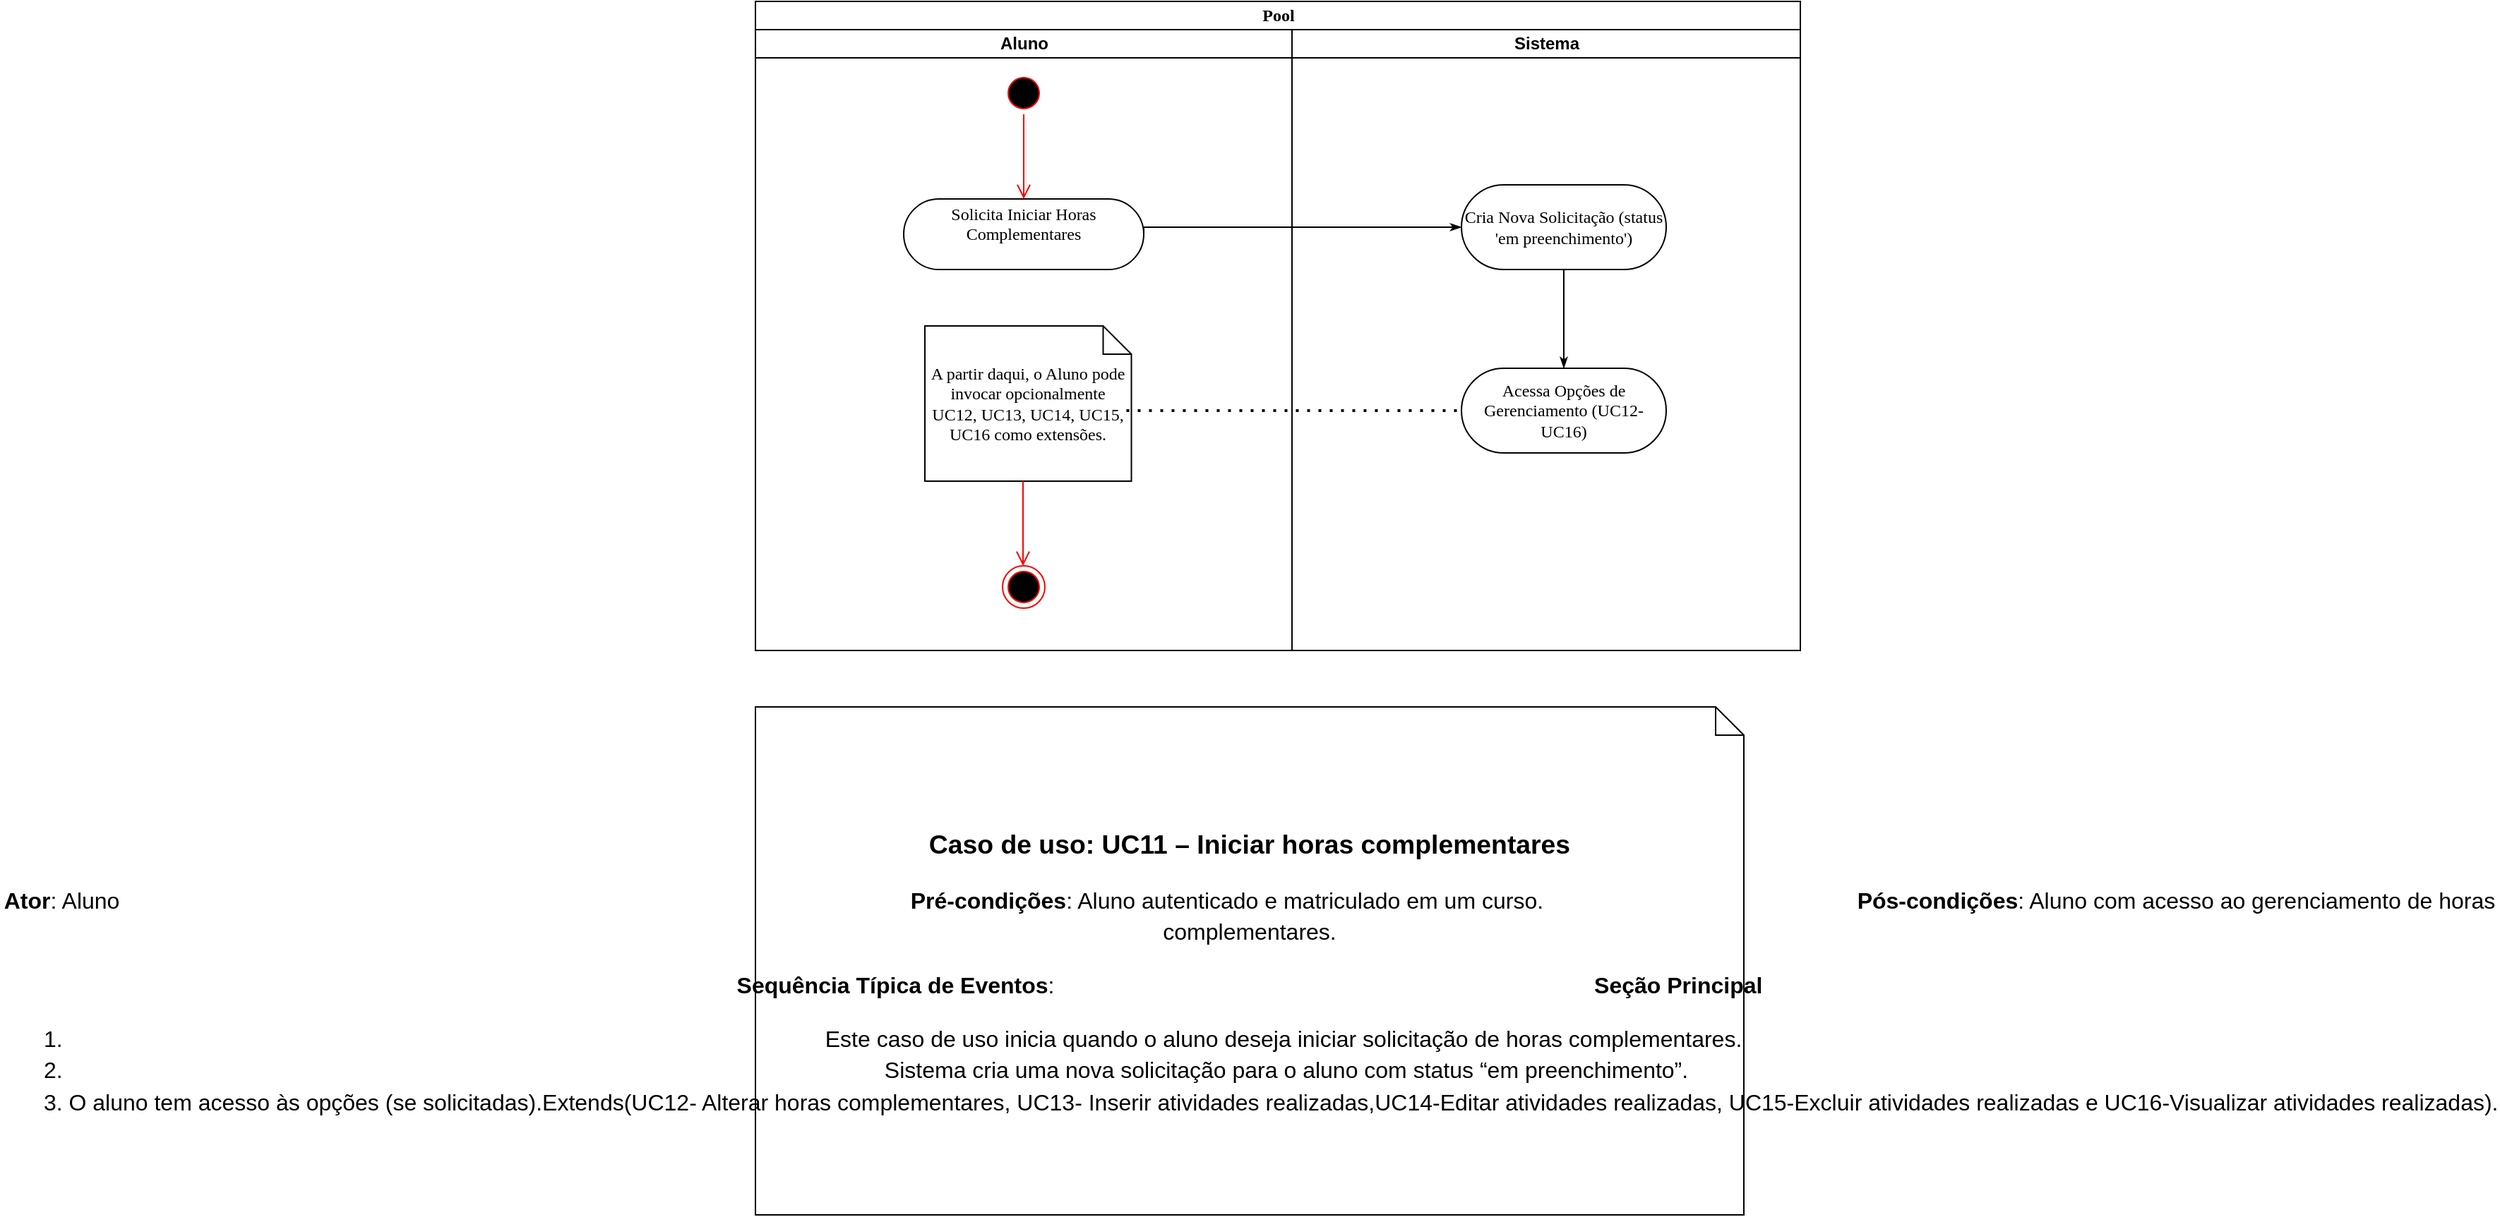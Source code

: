 <mxfile version="27.0.4">
  <diagram name="Page-1" id="cS6NjFP9dOyBS3W6wzf8">
    <mxGraphModel dx="1418" dy="760" grid="1" gridSize="10" guides="1" tooltips="1" connect="1" arrows="1" fold="1" page="1" pageScale="1" pageWidth="827" pageHeight="1169" math="0" shadow="0">
      <root>
        <mxCell id="0" />
        <mxCell id="1" parent="0" />
        <mxCell id="P4VmMy1PI9ce1YET_8W7-21" value="Pool" style="swimlane;html=1;childLayout=stackLayout;startSize=20;rounded=0;shadow=0;comic=0;labelBackgroundColor=none;strokeWidth=1;fontFamily=Verdana;fontSize=12;align=center;" vertex="1" parent="1">
          <mxGeometry x="20" y="20" width="740" height="460" as="geometry">
            <mxRectangle x="20" y="20" width="70" height="30" as="alternateBounds" />
          </mxGeometry>
        </mxCell>
        <mxCell id="P4VmMy1PI9ce1YET_8W7-83" style="edgeStyle=orthogonalEdgeStyle;rounded=0;html=1;labelBackgroundColor=none;startArrow=none;startFill=0;startSize=5;endArrow=classicThin;endFill=1;endSize=5;jettySize=auto;orthogonalLoop=1;strokeWidth=1;fontFamily=Verdana;fontSize=12;exitX=1;exitY=0.5;exitDx=0;exitDy=0;entryX=0;entryY=0.5;entryDx=0;entryDy=0;" edge="1" parent="P4VmMy1PI9ce1YET_8W7-21" source="P4VmMy1PI9ce1YET_8W7-50" target="P4VmMy1PI9ce1YET_8W7-52">
          <mxGeometry relative="1" as="geometry">
            <Array as="points">
              <mxPoint x="275" y="160" />
            </Array>
            <mxPoint x="210" y="250" as="sourcePoint" />
            <mxPoint x="380" y="250" as="targetPoint" />
          </mxGeometry>
        </mxCell>
        <mxCell id="P4VmMy1PI9ce1YET_8W7-47" value="Aluno" style="swimlane;html=1;startSize=20;" vertex="1" parent="P4VmMy1PI9ce1YET_8W7-21">
          <mxGeometry y="20" width="380" height="440" as="geometry" />
        </mxCell>
        <mxCell id="P4VmMy1PI9ce1YET_8W7-50" value="Solicita Iniciar Horas Complementares&lt;div&gt;&lt;br&gt;&lt;/div&gt;" style="rounded=1;whiteSpace=wrap;html=1;shadow=0;comic=0;labelBackgroundColor=none;strokeWidth=1;fontFamily=Verdana;fontSize=12;align=center;arcSize=50;" vertex="1" parent="P4VmMy1PI9ce1YET_8W7-47">
          <mxGeometry x="105" y="120" width="170" height="50" as="geometry" />
        </mxCell>
        <mxCell id="P4VmMy1PI9ce1YET_8W7-70" value="A partir daqui, o Aluno pode invocar opcionalmente UC12, UC13, UC14, UC15, UC16 como extensões." style="shape=note;whiteSpace=wrap;html=1;rounded=0;shadow=0;comic=0;labelBackgroundColor=none;strokeWidth=1;fontFamily=Verdana;fontSize=12;align=center;size=20;" vertex="1" parent="P4VmMy1PI9ce1YET_8W7-47">
          <mxGeometry x="120" y="210" width="146.25" height="110" as="geometry" />
        </mxCell>
        <mxCell id="P4VmMy1PI9ce1YET_8W7-87" value="" style="ellipse;html=1;shape=startState;fillColor=#000000;strokeColor=#ff0000;" vertex="1" parent="P4VmMy1PI9ce1YET_8W7-47">
          <mxGeometry x="175" y="30" width="30" height="30" as="geometry" />
        </mxCell>
        <mxCell id="P4VmMy1PI9ce1YET_8W7-88" value="" style="edgeStyle=orthogonalEdgeStyle;html=1;verticalAlign=bottom;endArrow=open;endSize=8;strokeColor=#ff0000;rounded=0;entryX=0.5;entryY=0;entryDx=0;entryDy=0;" edge="1" source="P4VmMy1PI9ce1YET_8W7-87" parent="P4VmMy1PI9ce1YET_8W7-47" target="P4VmMy1PI9ce1YET_8W7-50">
          <mxGeometry relative="1" as="geometry">
            <mxPoint x="185.63" y="130" as="targetPoint" />
          </mxGeometry>
        </mxCell>
        <mxCell id="P4VmMy1PI9ce1YET_8W7-89" value="" style="ellipse;html=1;shape=endState;fillColor=#000000;strokeColor=#ff0000;" vertex="1" parent="P4VmMy1PI9ce1YET_8W7-47">
          <mxGeometry x="175" y="380" width="30" height="30" as="geometry" />
        </mxCell>
        <mxCell id="P4VmMy1PI9ce1YET_8W7-90" value="" style="edgeStyle=orthogonalEdgeStyle;html=1;verticalAlign=bottom;endArrow=open;endSize=8;strokeColor=#ff0000;rounded=0;entryX=0.5;entryY=0;entryDx=0;entryDy=0;" edge="1" parent="P4VmMy1PI9ce1YET_8W7-47">
          <mxGeometry relative="1" as="geometry">
            <mxPoint x="189.5" y="380" as="targetPoint" />
            <mxPoint x="189.5" y="320" as="sourcePoint" />
          </mxGeometry>
        </mxCell>
        <mxCell id="P4VmMy1PI9ce1YET_8W7-22" value="Sistema" style="swimlane;html=1;startSize=20;" vertex="1" parent="P4VmMy1PI9ce1YET_8W7-21">
          <mxGeometry x="380" y="20" width="360" height="440" as="geometry" />
        </mxCell>
        <mxCell id="P4VmMy1PI9ce1YET_8W7-52" value="Cria Nova Solicitação (status &#39;em preenchimento&#39;)" style="rounded=1;whiteSpace=wrap;html=1;shadow=0;comic=0;labelBackgroundColor=none;strokeWidth=1;fontFamily=Verdana;fontSize=12;align=center;arcSize=50;" vertex="1" parent="P4VmMy1PI9ce1YET_8W7-22">
          <mxGeometry x="120" y="110" width="145" height="60" as="geometry" />
        </mxCell>
        <mxCell id="P4VmMy1PI9ce1YET_8W7-84" value="Acessa Opções de Gerenciamento (UC12-UC16)" style="rounded=1;whiteSpace=wrap;html=1;shadow=0;comic=0;labelBackgroundColor=none;strokeWidth=1;fontFamily=Verdana;fontSize=12;align=center;arcSize=50;" vertex="1" parent="P4VmMy1PI9ce1YET_8W7-22">
          <mxGeometry x="120" y="240" width="145" height="60" as="geometry" />
        </mxCell>
        <mxCell id="P4VmMy1PI9ce1YET_8W7-85" style="edgeStyle=orthogonalEdgeStyle;rounded=0;html=1;labelBackgroundColor=none;startArrow=none;startFill=0;startSize=5;endArrow=classicThin;endFill=1;endSize=5;jettySize=auto;orthogonalLoop=1;strokeWidth=1;fontFamily=Verdana;fontSize=12;exitX=0.5;exitY=1;exitDx=0;exitDy=0;entryX=0.5;entryY=0;entryDx=0;entryDy=0;" edge="1" parent="P4VmMy1PI9ce1YET_8W7-22" source="P4VmMy1PI9ce1YET_8W7-52" target="P4VmMy1PI9ce1YET_8W7-84">
          <mxGeometry relative="1" as="geometry">
            <Array as="points">
              <mxPoint x="193" y="230" />
              <mxPoint x="193" y="230" />
            </Array>
            <mxPoint x="-95" y="155" as="sourcePoint" />
            <mxPoint x="130" y="150" as="targetPoint" />
          </mxGeometry>
        </mxCell>
        <mxCell id="P4VmMy1PI9ce1YET_8W7-86" value="" style="endArrow=none;dashed=1;html=1;dashPattern=1 3;strokeWidth=2;rounded=0;entryX=0;entryY=0.5;entryDx=0;entryDy=0;exitX=0.976;exitY=0.545;exitDx=0;exitDy=0;exitPerimeter=0;" edge="1" parent="P4VmMy1PI9ce1YET_8W7-21" source="P4VmMy1PI9ce1YET_8W7-70" target="P4VmMy1PI9ce1YET_8W7-84">
          <mxGeometry width="50" height="50" relative="1" as="geometry">
            <mxPoint x="370" y="230" as="sourcePoint" />
            <mxPoint x="420" y="180" as="targetPoint" />
          </mxGeometry>
        </mxCell>
        <mxCell id="P4VmMy1PI9ce1YET_8W7-91" value="&lt;span id=&quot;docs-internal-guid-f64b7c2f-7fff-9491-d7ce-2367aee463fa&quot;&gt;&lt;p style=&quot;line-height:1.38;margin-top:12pt;margin-bottom:0pt;&quot; dir=&quot;ltr&quot;&gt;&lt;span style=&quot;font-size: 14pt; font-family: Arial, sans-serif; color: rgb(0, 0, 0); background-color: transparent; font-weight: 700; font-variant-numeric: normal; font-variant-east-asian: normal; font-variant-alternates: normal; font-variant-position: normal; font-variant-emoji: normal; vertical-align: baseline; white-space-collapse: preserve;&quot;&gt;Caso de uso: UC11 – Iniciar horas complementares&lt;/span&gt;&lt;/p&gt;&lt;p style=&quot;line-height:1.38;margin-top:12pt;margin-bottom:0pt;&quot; dir=&quot;ltr&quot;&gt;&lt;span style=&quot;font-size: 12pt; font-family: Arial, sans-serif; color: rgb(0, 0, 0); background-color: transparent; font-weight: 700; font-variant-numeric: normal; font-variant-east-asian: normal; font-variant-alternates: normal; font-variant-position: normal; font-variant-emoji: normal; vertical-align: baseline; white-space-collapse: preserve;&quot;&gt;Ator&lt;/span&gt;&lt;span style=&quot;font-size: 12pt; font-family: Arial, sans-serif; color: rgb(0, 0, 0); background-color: transparent; font-variant-numeric: normal; font-variant-east-asian: normal; font-variant-alternates: normal; font-variant-position: normal; font-variant-emoji: normal; vertical-align: baseline; white-space-collapse: preserve;&quot;&gt;: Aluno&amp;nbsp; &amp;nbsp; &amp;nbsp; &amp;nbsp; &amp;nbsp; &amp;nbsp; &amp;nbsp; &amp;nbsp; &amp;nbsp; &amp;nbsp; &amp;nbsp; &amp;nbsp; &amp;nbsp; &amp;nbsp; &amp;nbsp; &amp;nbsp; &amp;nbsp; &amp;nbsp; &amp;nbsp; &amp;nbsp; &amp;nbsp; &amp;nbsp; &amp;nbsp; &amp;nbsp; &amp;nbsp; &amp;nbsp; &amp;nbsp; &amp;nbsp; &amp;nbsp; &amp;nbsp; &amp;nbsp; &amp;nbsp; &amp;nbsp; &amp;nbsp; &amp;nbsp; &amp;nbsp; &amp;nbsp; &amp;nbsp; &amp;nbsp; &amp;nbsp; &amp;nbsp; &amp;nbsp; &amp;nbsp; &amp;nbsp; &amp;nbsp; &amp;nbsp; &amp;nbsp; &amp;nbsp; &amp;nbsp; &amp;nbsp; &amp;nbsp; &amp;nbsp; &amp;nbsp; &amp;nbsp; &amp;nbsp; &amp;nbsp; &amp;nbsp; &amp;nbsp; &amp;nbsp; &amp;nbsp; &amp;nbsp; &amp;nbsp; &amp;nbsp; &lt;/span&gt;&lt;span style=&quot;font-size: 12pt; font-family: Arial, sans-serif; color: rgb(0, 0, 0); background-color: transparent; font-weight: 700; font-variant-numeric: normal; font-variant-east-asian: normal; font-variant-alternates: normal; font-variant-position: normal; font-variant-emoji: normal; vertical-align: baseline; white-space-collapse: preserve;&quot;&gt;Pré-condições&lt;/span&gt;&lt;span style=&quot;font-size: 12pt; font-family: Arial, sans-serif; color: rgb(0, 0, 0); background-color: transparent; font-variant-numeric: normal; font-variant-east-asian: normal; font-variant-alternates: normal; font-variant-position: normal; font-variant-emoji: normal; vertical-align: baseline; white-space-collapse: preserve;&quot;&gt;: Aluno autenticado e matriculado em um curso.&amp;nbsp; &amp;nbsp; &amp;nbsp; &amp;nbsp; &amp;nbsp; &amp;nbsp; &amp;nbsp; &amp;nbsp; &amp;nbsp; &amp;nbsp; &amp;nbsp; &amp;nbsp; &amp;nbsp; &amp;nbsp; &amp;nbsp; &amp;nbsp; &amp;nbsp; &amp;nbsp; &amp;nbsp; &amp;nbsp; &amp;nbsp; &amp;nbsp; &amp;nbsp; &amp;nbsp; &amp;nbsp; &lt;/span&gt;&lt;span style=&quot;font-size: 12pt; font-family: Arial, sans-serif; color: rgb(0, 0, 0); background-color: transparent; font-weight: 700; font-variant-numeric: normal; font-variant-east-asian: normal; font-variant-alternates: normal; font-variant-position: normal; font-variant-emoji: normal; vertical-align: baseline; white-space-collapse: preserve;&quot;&gt;Pós-condições&lt;/span&gt;&lt;span style=&quot;font-size: 12pt; font-family: Arial, sans-serif; color: rgb(0, 0, 0); background-color: transparent; font-variant-numeric: normal; font-variant-east-asian: normal; font-variant-alternates: normal; font-variant-position: normal; font-variant-emoji: normal; vertical-align: baseline; white-space-collapse: preserve;&quot;&gt;: Aluno com acesso ao gerenciamento de horas complementares.&lt;/span&gt;&lt;/p&gt;&lt;p style=&quot;line-height:1.38;margin-top:12pt;margin-bottom:12pt;&quot; dir=&quot;ltr&quot;&gt;&lt;span style=&quot;font-size: 12pt; font-family: Arial, sans-serif; color: rgb(0, 0, 0); background-color: transparent; font-weight: 700; font-variant-numeric: normal; font-variant-east-asian: normal; font-variant-alternates: normal; font-variant-position: normal; font-variant-emoji: normal; vertical-align: baseline; white-space-collapse: preserve;&quot;&gt;Sequência Típica de Eventos&lt;/span&gt;&lt;span style=&quot;font-size: 12pt; font-family: Arial, sans-serif; color: rgb(0, 0, 0); background-color: transparent; font-variant-numeric: normal; font-variant-east-asian: normal; font-variant-alternates: normal; font-variant-position: normal; font-variant-emoji: normal; vertical-align: baseline; white-space-collapse: preserve;&quot;&gt;:&amp;nbsp; &amp;nbsp; &amp;nbsp; &amp;nbsp; &amp;nbsp; &amp;nbsp; &amp;nbsp; &amp;nbsp; &amp;nbsp; &amp;nbsp; &amp;nbsp; &amp;nbsp; &amp;nbsp; &amp;nbsp; &amp;nbsp; &amp;nbsp; &amp;nbsp; &amp;nbsp; &amp;nbsp; &amp;nbsp; &amp;nbsp; &amp;nbsp; &amp;nbsp; &amp;nbsp; &amp;nbsp; &amp;nbsp; &amp;nbsp; &amp;nbsp; &amp;nbsp; &amp;nbsp; &amp;nbsp; &amp;nbsp; &amp;nbsp; &amp;nbsp; &amp;nbsp; &amp;nbsp; &amp;nbsp; &amp;nbsp; &amp;nbsp; &amp;nbsp; &amp;nbsp; &amp;nbsp; &amp;nbsp; &lt;/span&gt;&lt;span style=&quot;font-size: 12pt; font-family: Arial, sans-serif; color: rgb(0, 0, 0); background-color: transparent; font-weight: 700; font-variant-numeric: normal; font-variant-east-asian: normal; font-variant-alternates: normal; font-variant-position: normal; font-variant-emoji: normal; vertical-align: baseline; white-space-collapse: preserve;&quot;&gt;Seção Principal&lt;/span&gt;&lt;/p&gt;&lt;ol style=&quot;margin-top:0;margin-bottom:0;padding-inline-start:48px;&quot;&gt;&lt;li aria-level=&quot;1&quot; style=&quot;list-style-type: decimal; font-size: 12pt; font-family: Arial, sans-serif; color: rgb(0, 0, 0); background-color: transparent; font-variant-numeric: normal; font-variant-east-asian: normal; font-variant-alternates: normal; font-variant-position: normal; font-variant-emoji: normal; vertical-align: baseline; white-space: pre;&quot; dir=&quot;ltr&quot;&gt;&lt;p role=&quot;presentation&quot; style=&quot;line-height:1.38;margin-top:12pt;margin-bottom:0pt;&quot; dir=&quot;ltr&quot;&gt;&lt;span style=&quot;font-size: 12pt; background-color: transparent; font-variant-numeric: normal; font-variant-east-asian: normal; font-variant-alternates: normal; font-variant-position: normal; font-variant-emoji: normal; vertical-align: baseline; text-wrap-mode: wrap;&quot;&gt;Este caso de uso inicia quando o aluno deseja iniciar solicitação de horas complementares.&lt;/span&gt;&lt;/p&gt;&lt;/li&gt;&lt;li aria-level=&quot;1&quot; style=&quot;list-style-type: decimal; font-size: 12pt; font-family: Arial, sans-serif; color: rgb(0, 0, 0); background-color: transparent; font-variant-numeric: normal; font-variant-east-asian: normal; font-variant-alternates: normal; font-variant-position: normal; font-variant-emoji: normal; vertical-align: baseline; white-space: pre;&quot; dir=&quot;ltr&quot;&gt;&lt;p role=&quot;presentation&quot; style=&quot;line-height:1.38;margin-top:0pt;margin-bottom:0pt;&quot; dir=&quot;ltr&quot;&gt;&lt;span style=&quot;font-size: 12pt; font-family: &amp;quot;Times New Roman&amp;quot;, serif; background-color: transparent; font-variant-numeric: normal; font-variant-east-asian: normal; font-variant-alternates: normal; font-variant-position: normal; font-variant-emoji: normal; vertical-align: baseline; text-wrap-mode: wrap;&quot;&gt;&amp;nbsp;&lt;/span&gt;&lt;span style=&quot;font-size: 12pt; background-color: transparent; font-variant-numeric: normal; font-variant-east-asian: normal; font-variant-alternates: normal; font-variant-position: normal; font-variant-emoji: normal; vertical-align: baseline; text-wrap-mode: wrap;&quot;&gt;Sistema cria uma nova solicitação para o aluno com status “em preenchimento”.&lt;/span&gt;&lt;/p&gt;&lt;/li&gt;&lt;li aria-level=&quot;1&quot; style=&quot;list-style-type: decimal; font-size: 12pt; font-family: Arial, sans-serif; color: rgb(0, 0, 0); background-color: transparent; font-variant-numeric: normal; font-variant-east-asian: normal; font-variant-alternates: normal; font-variant-position: normal; font-variant-emoji: normal; vertical-align: baseline; white-space: pre;&quot; dir=&quot;ltr&quot;&gt;&lt;p role=&quot;presentation&quot; style=&quot;line-height:1.38;margin-top:0pt;margin-bottom:0pt;&quot; dir=&quot;ltr&quot;&gt;&lt;span style=&quot;font-size: 12pt; background-color: transparent; font-variant-numeric: normal; font-variant-east-asian: normal; font-variant-alternates: normal; font-variant-position: normal; font-variant-emoji: normal; vertical-align: baseline; text-wrap-mode: wrap;&quot;&gt;O aluno tem acesso às opções (se solicitadas).Extends(UC12- Alterar horas complementares, UC13- Inserir atividades realizadas,UC14-Editar atividades realizadas, UC15-Excluir atividades realizadas e UC16-Visualizar atividades realizadas).&lt;/span&gt;&lt;/p&gt;&lt;/li&gt;&lt;/ol&gt;&lt;/span&gt;" style="shape=note;whiteSpace=wrap;html=1;rounded=0;shadow=0;comic=0;labelBackgroundColor=none;strokeWidth=1;fontFamily=Verdana;fontSize=12;align=center;size=20;" vertex="1" parent="1">
          <mxGeometry x="20" y="520" width="700" height="360" as="geometry" />
        </mxCell>
      </root>
    </mxGraphModel>
  </diagram>
</mxfile>
